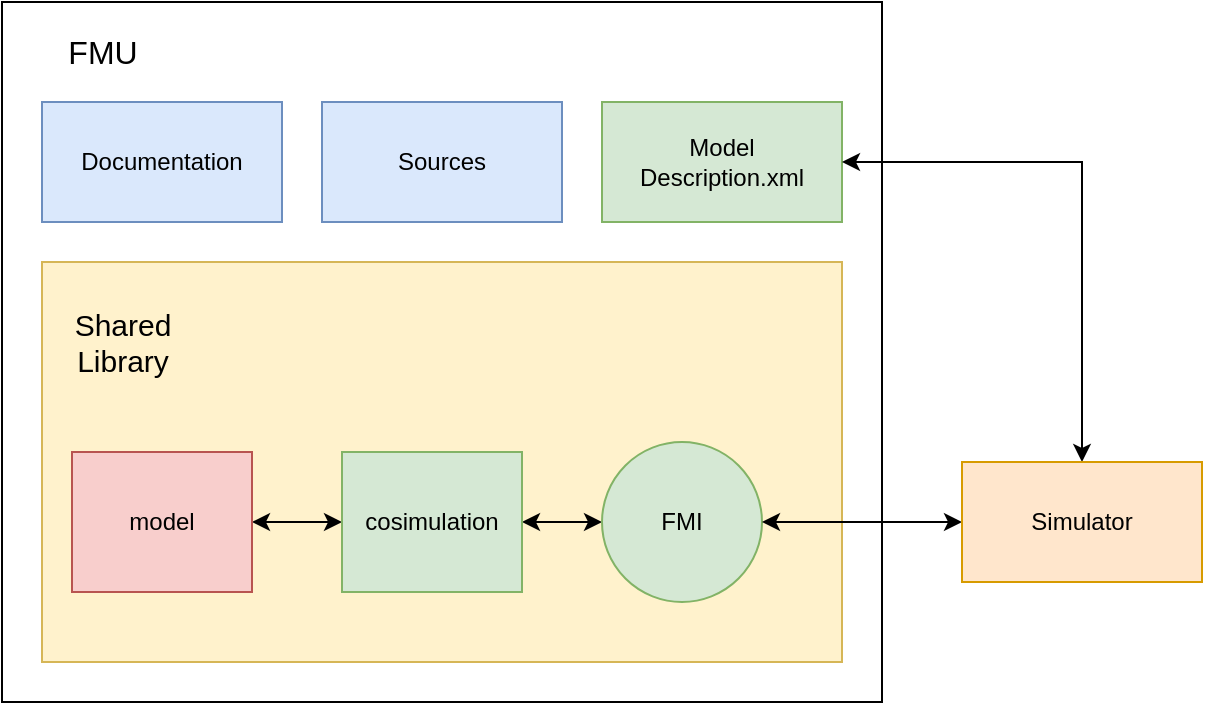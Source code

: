 <mxfile version="20.8.16" type="device"><diagram name="Page-1" id="W-DhHbPRNVLbpoRb5m6O"><mxGraphModel dx="1434" dy="844" grid="1" gridSize="10" guides="1" tooltips="1" connect="1" arrows="1" fold="1" page="1" pageScale="1" pageWidth="850" pageHeight="1100" math="0" shadow="0"><root><mxCell id="0"/><mxCell id="1" parent="0"/><mxCell id="_gUzeqUpGYNsshZWaWd8-1" value="" style="whiteSpace=wrap;html=1;" vertex="1" parent="1"><mxGeometry x="30" y="240" width="440" height="350" as="geometry"/></mxCell><mxCell id="_gUzeqUpGYNsshZWaWd8-2" value="Model&lt;br&gt;Description.xml" style="rounded=0;whiteSpace=wrap;html=1;fillColor=#d5e8d4;strokeColor=#82b366;" vertex="1" parent="1"><mxGeometry x="330" y="290" width="120" height="60" as="geometry"/></mxCell><mxCell id="_gUzeqUpGYNsshZWaWd8-3" value="" style="rounded=0;whiteSpace=wrap;html=1;fillColor=#fff2cc;strokeColor=#d6b656;" vertex="1" parent="1"><mxGeometry x="50" y="370" width="400" height="200" as="geometry"/></mxCell><mxCell id="_gUzeqUpGYNsshZWaWd8-16" style="edgeStyle=orthogonalEdgeStyle;rounded=0;orthogonalLoop=1;jettySize=auto;html=1;exitX=0;exitY=0.5;exitDx=0;exitDy=0;entryX=1;entryY=0.5;entryDx=0;entryDy=0;startArrow=classic;startFill=1;" edge="1" parent="1" source="_gUzeqUpGYNsshZWaWd8-4" target="_gUzeqUpGYNsshZWaWd8-13"><mxGeometry relative="1" as="geometry"/></mxCell><mxCell id="_gUzeqUpGYNsshZWaWd8-4" value="FMI" style="ellipse;whiteSpace=wrap;html=1;aspect=fixed;fillColor=#d5e8d4;strokeColor=#82b366;" vertex="1" parent="1"><mxGeometry x="330" y="460" width="80" height="80" as="geometry"/></mxCell><mxCell id="_gUzeqUpGYNsshZWaWd8-6" value="&lt;font style=&quot;font-size: 16px;&quot;&gt;FMU&lt;/font&gt;" style="text;html=1;align=center;verticalAlign=middle;resizable=0;points=[];autosize=1;strokeColor=none;fillColor=none;" vertex="1" parent="1"><mxGeometry x="50" y="250" width="60" height="30" as="geometry"/></mxCell><mxCell id="_gUzeqUpGYNsshZWaWd8-8" value="Documentation" style="rounded=0;whiteSpace=wrap;html=1;fillColor=#dae8fc;strokeColor=#6c8ebf;" vertex="1" parent="1"><mxGeometry x="50" y="290" width="120" height="60" as="geometry"/></mxCell><mxCell id="_gUzeqUpGYNsshZWaWd8-9" value="Sources" style="rounded=0;whiteSpace=wrap;html=1;fillColor=#dae8fc;strokeColor=#6c8ebf;" vertex="1" parent="1"><mxGeometry x="190" y="290" width="120" height="60" as="geometry"/></mxCell><mxCell id="_gUzeqUpGYNsshZWaWd8-11" style="edgeStyle=orthogonalEdgeStyle;rounded=0;orthogonalLoop=1;jettySize=auto;html=1;exitX=0;exitY=0.5;exitDx=0;exitDy=0;entryX=1;entryY=0.5;entryDx=0;entryDy=0;startArrow=classic;startFill=1;" edge="1" parent="1" source="_gUzeqUpGYNsshZWaWd8-10" target="_gUzeqUpGYNsshZWaWd8-4"><mxGeometry relative="1" as="geometry"><mxPoint x="570" y="500" as="sourcePoint"/></mxGeometry></mxCell><mxCell id="_gUzeqUpGYNsshZWaWd8-18" style="edgeStyle=orthogonalEdgeStyle;rounded=0;orthogonalLoop=1;jettySize=auto;html=1;exitX=0.5;exitY=0;exitDx=0;exitDy=0;entryX=1;entryY=0.5;entryDx=0;entryDy=0;startArrow=classic;startFill=1;" edge="1" parent="1" source="_gUzeqUpGYNsshZWaWd8-10" target="_gUzeqUpGYNsshZWaWd8-2"><mxGeometry relative="1" as="geometry"/></mxCell><mxCell id="_gUzeqUpGYNsshZWaWd8-10" value="Simulator" style="whiteSpace=wrap;html=1;fillColor=#ffe6cc;strokeColor=#d79b00;" vertex="1" parent="1"><mxGeometry x="510" y="470" width="120" height="60" as="geometry"/></mxCell><mxCell id="_gUzeqUpGYNsshZWaWd8-12" value="&lt;font style=&quot;font-size: 15px;&quot;&gt;Shared&lt;br&gt;Library&lt;/font&gt;" style="text;html=1;align=center;verticalAlign=middle;resizable=0;points=[];autosize=1;strokeColor=none;fillColor=none;" vertex="1" parent="1"><mxGeometry x="55" y="385" width="70" height="50" as="geometry"/></mxCell><mxCell id="_gUzeqUpGYNsshZWaWd8-17" style="edgeStyle=orthogonalEdgeStyle;rounded=0;orthogonalLoop=1;jettySize=auto;html=1;exitX=0;exitY=0.5;exitDx=0;exitDy=0;entryX=1;entryY=0.5;entryDx=0;entryDy=0;startArrow=classic;startFill=1;" edge="1" parent="1" source="_gUzeqUpGYNsshZWaWd8-13" target="_gUzeqUpGYNsshZWaWd8-14"><mxGeometry relative="1" as="geometry"/></mxCell><mxCell id="_gUzeqUpGYNsshZWaWd8-13" value="cosimulation" style="rounded=0;whiteSpace=wrap;html=1;fillColor=#d5e8d4;strokeColor=#82b366;" vertex="1" parent="1"><mxGeometry x="200" y="465" width="90" height="70" as="geometry"/></mxCell><mxCell id="_gUzeqUpGYNsshZWaWd8-14" value="model" style="rounded=0;whiteSpace=wrap;html=1;fillColor=#f8cecc;strokeColor=#b85450;" vertex="1" parent="1"><mxGeometry x="65" y="465" width="90" height="70" as="geometry"/></mxCell></root></mxGraphModel></diagram></mxfile>